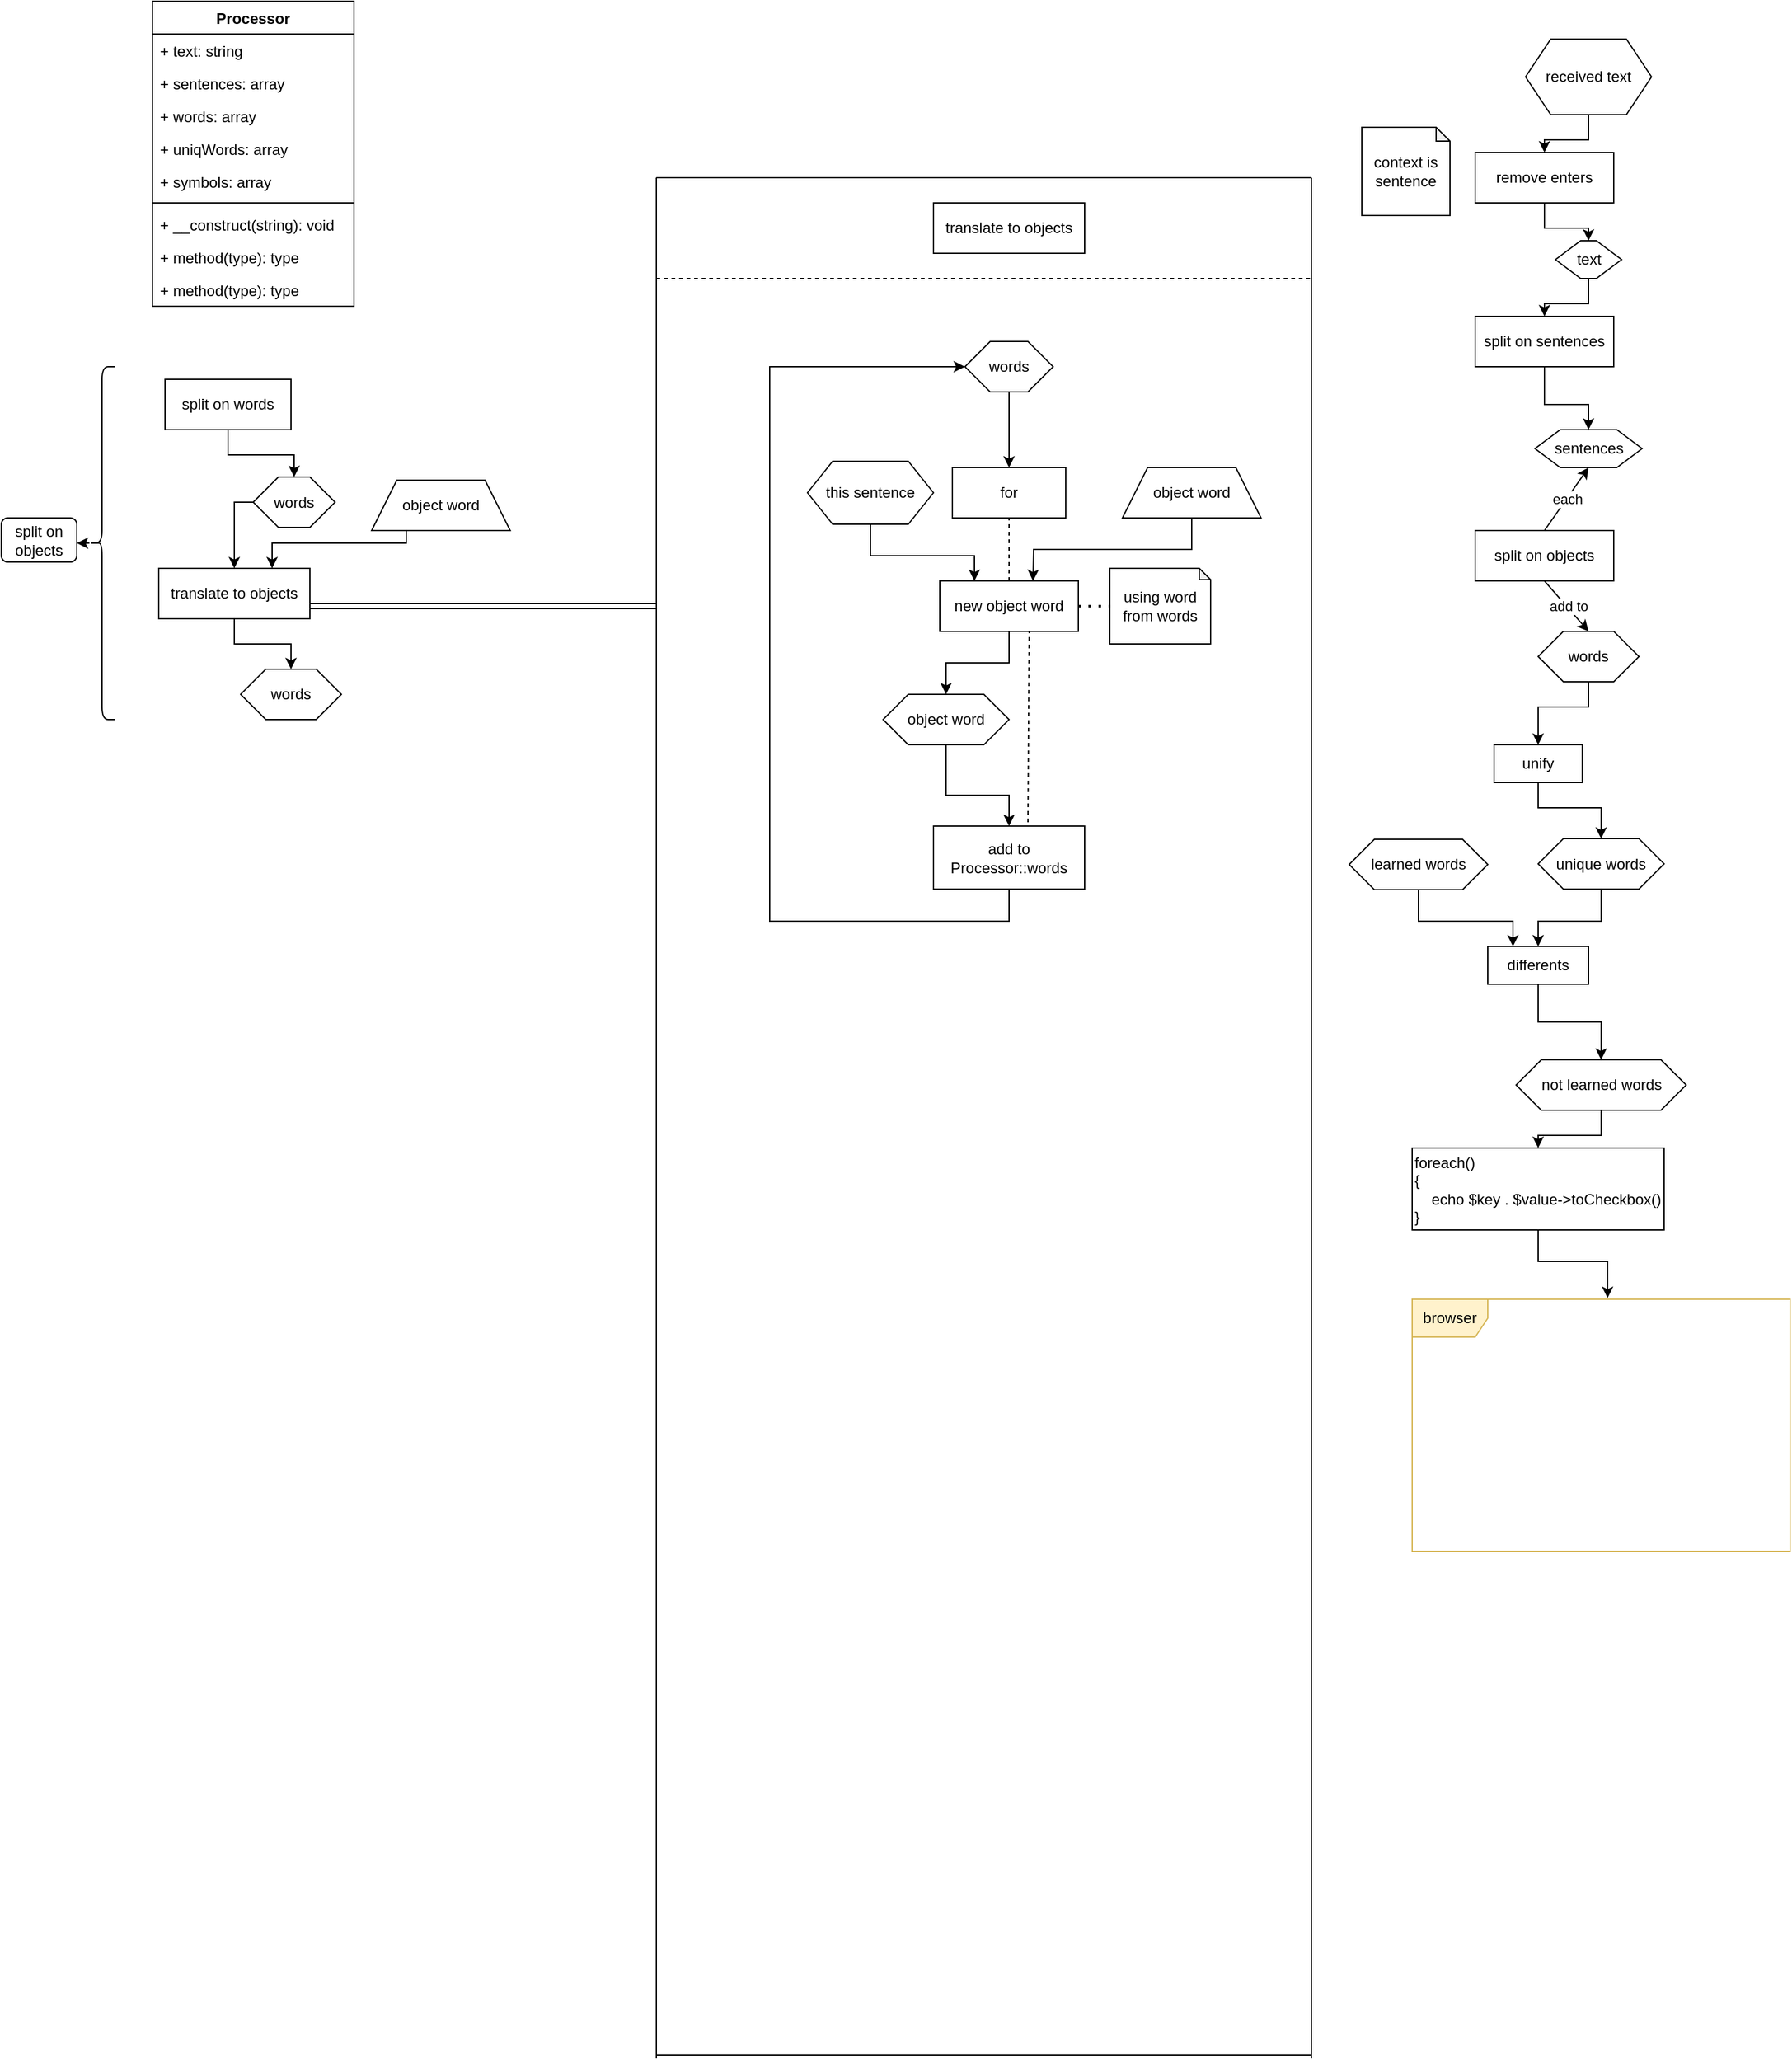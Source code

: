 <mxfile version="13.7.9" type="device"><diagram id="C5RBs43oDa-KdzZeNtuy" name="Page-1"><mxGraphModel dx="913" dy="2024" grid="1" gridSize="10" guides="1" tooltips="1" connect="1" arrows="1" fold="1" page="1" pageScale="1" pageWidth="827" pageHeight="1169" math="0" shadow="0"><root><mxCell id="WIyWlLk6GJQsqaUBKTNV-0"/><mxCell id="WIyWlLk6GJQsqaUBKTNV-1" parent="WIyWlLk6GJQsqaUBKTNV-0"/><mxCell id="MwkGFohYDBkrRSFM7Etv-25" style="edgeStyle=orthogonalEdgeStyle;rounded=0;orthogonalLoop=1;jettySize=auto;html=1;exitX=0.5;exitY=1;exitDx=0;exitDy=0;entryX=0.5;entryY=0;entryDx=0;entryDy=0;" parent="WIyWlLk6GJQsqaUBKTNV-1" source="cIkCpszvfwxXoAdMAP2c-112" target="cIkCpszvfwxXoAdMAP2c-211" edge="1"><mxGeometry relative="1" as="geometry"/></mxCell><mxCell id="cIkCpszvfwxXoAdMAP2c-112" value="received text" style="shape=hexagon;perimeter=hexagonPerimeter2;whiteSpace=wrap;html=1;fixedSize=1;" parent="WIyWlLk6GJQsqaUBKTNV-1" vertex="1"><mxGeometry x="1330" y="-70" width="100" height="60" as="geometry"/></mxCell><mxCell id="wyJ4eCmkT0Aav1dMcdC4-6" style="edgeStyle=orthogonalEdgeStyle;rounded=0;orthogonalLoop=1;jettySize=auto;html=1;entryX=0.5;entryY=0;entryDx=0;entryDy=0;" parent="WIyWlLk6GJQsqaUBKTNV-1" source="wyJ4eCmkT0Aav1dMcdC4-3" target="wyJ4eCmkT0Aav1dMcdC4-5" edge="1"><mxGeometry relative="1" as="geometry"/></mxCell><mxCell id="wyJ4eCmkT0Aav1dMcdC4-3" value="split on words" style="whiteSpace=wrap;html=1;" parent="WIyWlLk6GJQsqaUBKTNV-1" vertex="1"><mxGeometry x="250" y="200" width="100" height="40" as="geometry"/></mxCell><mxCell id="cIkCpszvfwxXoAdMAP2c-193" style="edgeStyle=orthogonalEdgeStyle;rounded=0;orthogonalLoop=1;jettySize=auto;html=1;entryX=0.5;entryY=0;entryDx=0;entryDy=0;" parent="WIyWlLk6GJQsqaUBKTNV-1" source="wyJ4eCmkT0Aav1dMcdC4-5" target="cIkCpszvfwxXoAdMAP2c-2" edge="1"><mxGeometry relative="1" as="geometry"><Array as="points"><mxPoint x="305" y="298"/></Array></mxGeometry></mxCell><mxCell id="wyJ4eCmkT0Aav1dMcdC4-5" value="words" style="shape=hexagon;perimeter=hexagonPerimeter2;whiteSpace=wrap;html=1;fixedSize=1;" parent="WIyWlLk6GJQsqaUBKTNV-1" vertex="1"><mxGeometry x="320" y="277.5" width="65" height="40" as="geometry"/></mxCell><mxCell id="cIkCpszvfwxXoAdMAP2c-164" style="edgeStyle=orthogonalEdgeStyle;rounded=0;orthogonalLoop=1;jettySize=auto;html=1;exitX=0.5;exitY=1;exitDx=0;exitDy=0;entryX=0.5;entryY=0;entryDx=0;entryDy=0;" parent="WIyWlLk6GJQsqaUBKTNV-1" source="cIkCpszvfwxXoAdMAP2c-12" target="cIkCpszvfwxXoAdMAP2c-16" edge="1"><mxGeometry relative="1" as="geometry"/></mxCell><mxCell id="cIkCpszvfwxXoAdMAP2c-12" value="words" style="shape=hexagon;perimeter=hexagonPerimeter2;whiteSpace=wrap;html=1;fixedSize=1;" parent="WIyWlLk6GJQsqaUBKTNV-1" vertex="1"><mxGeometry x="885" y="170" width="70" height="40" as="geometry"/></mxCell><mxCell id="wyJ4eCmkT0Aav1dMcdC4-10" style="edgeStyle=orthogonalEdgeStyle;rounded=0;orthogonalLoop=1;jettySize=auto;html=1;entryX=0.5;entryY=0;entryDx=0;entryDy=0;exitX=0.5;exitY=1;exitDx=0;exitDy=0;" parent="WIyWlLk6GJQsqaUBKTNV-1" source="wyJ4eCmkT0Aav1dMcdC4-7" target="wyJ4eCmkT0Aav1dMcdC4-9" edge="1"><mxGeometry relative="1" as="geometry"><mxPoint x="1340" y="495" as="sourcePoint"/><Array as="points"><mxPoint x="1340" y="540"/><mxPoint x="1390" y="540"/></Array></mxGeometry></mxCell><mxCell id="wyJ4eCmkT0Aav1dMcdC4-7" value="unify" style="whiteSpace=wrap;html=1;" parent="WIyWlLk6GJQsqaUBKTNV-1" vertex="1"><mxGeometry x="1305" y="490" width="70" height="30" as="geometry"/></mxCell><mxCell id="cIkCpszvfwxXoAdMAP2c-180" style="edgeStyle=orthogonalEdgeStyle;rounded=0;orthogonalLoop=1;jettySize=auto;html=1;exitX=0.5;exitY=1;exitDx=0;exitDy=0;" parent="WIyWlLk6GJQsqaUBKTNV-1" source="wyJ4eCmkT0Aav1dMcdC4-9" target="wyJ4eCmkT0Aav1dMcdC4-12" edge="1"><mxGeometry relative="1" as="geometry"><Array as="points"><mxPoint x="1390" y="630"/><mxPoint x="1340" y="630"/></Array></mxGeometry></mxCell><mxCell id="wyJ4eCmkT0Aav1dMcdC4-9" value="unique words" style="shape=hexagon;perimeter=hexagonPerimeter2;whiteSpace=wrap;html=1;fixedSize=1;" parent="WIyWlLk6GJQsqaUBKTNV-1" vertex="1"><mxGeometry x="1340" y="564.5" width="100" height="40" as="geometry"/></mxCell><mxCell id="cIkCpszvfwxXoAdMAP2c-197" style="edgeStyle=orthogonalEdgeStyle;rounded=0;orthogonalLoop=1;jettySize=auto;html=1;entryX=0.25;entryY=0;entryDx=0;entryDy=0;" parent="WIyWlLk6GJQsqaUBKTNV-1" source="wyJ4eCmkT0Aav1dMcdC4-11" target="wyJ4eCmkT0Aav1dMcdC4-12" edge="1"><mxGeometry relative="1" as="geometry"><mxPoint x="1280" y="620" as="targetPoint"/><Array as="points"><mxPoint x="1245" y="630"/><mxPoint x="1320" y="630"/></Array></mxGeometry></mxCell><mxCell id="wyJ4eCmkT0Aav1dMcdC4-11" value="learned words" style="shape=hexagon;perimeter=hexagonPerimeter2;whiteSpace=wrap;html=1;fixedSize=1;" parent="WIyWlLk6GJQsqaUBKTNV-1" vertex="1"><mxGeometry x="1190" y="565" width="110" height="40" as="geometry"/></mxCell><mxCell id="cIkCpszvfwxXoAdMAP2c-181" style="edgeStyle=orthogonalEdgeStyle;rounded=0;orthogonalLoop=1;jettySize=auto;html=1;exitX=0.5;exitY=1;exitDx=0;exitDy=0;" parent="WIyWlLk6GJQsqaUBKTNV-1" source="wyJ4eCmkT0Aav1dMcdC4-12" target="wyJ4eCmkT0Aav1dMcdC4-15" edge="1"><mxGeometry relative="1" as="geometry"><Array as="points"><mxPoint x="1340" y="710"/><mxPoint x="1390" y="710"/></Array></mxGeometry></mxCell><mxCell id="wyJ4eCmkT0Aav1dMcdC4-12" value="differents" style="whiteSpace=wrap;html=1;" parent="WIyWlLk6GJQsqaUBKTNV-1" vertex="1"><mxGeometry x="1300" y="650" width="80" height="30" as="geometry"/></mxCell><mxCell id="cIkCpszvfwxXoAdMAP2c-174" style="edgeStyle=orthogonalEdgeStyle;rounded=0;orthogonalLoop=1;jettySize=auto;html=1;entryX=0.5;entryY=0;entryDx=0;entryDy=0;exitX=0.5;exitY=1;exitDx=0;exitDy=0;" parent="WIyWlLk6GJQsqaUBKTNV-1" source="wyJ4eCmkT0Aav1dMcdC4-15" target="wyJ4eCmkT0Aav1dMcdC4-18" edge="1"><mxGeometry relative="1" as="geometry"><mxPoint x="1390" y="775" as="sourcePoint"/></mxGeometry></mxCell><mxCell id="wyJ4eCmkT0Aav1dMcdC4-15" value="not learned words" style="shape=hexagon;perimeter=hexagonPerimeter2;whiteSpace=wrap;html=1;fixedSize=1;" parent="WIyWlLk6GJQsqaUBKTNV-1" vertex="1"><mxGeometry x="1322.5" y="740" width="135" height="40" as="geometry"/></mxCell><mxCell id="cIkCpszvfwxXoAdMAP2c-179" style="edgeStyle=orthogonalEdgeStyle;rounded=0;orthogonalLoop=1;jettySize=auto;html=1;exitX=0.5;exitY=1;exitDx=0;exitDy=0;entryX=0.517;entryY=-0.005;entryDx=0;entryDy=0;entryPerimeter=0;" parent="WIyWlLk6GJQsqaUBKTNV-1" source="wyJ4eCmkT0Aav1dMcdC4-18" target="wyJ4eCmkT0Aav1dMcdC4-20" edge="1"><mxGeometry relative="1" as="geometry"><Array as="points"><mxPoint x="1340" y="900"/><mxPoint x="1395" y="900"/></Array></mxGeometry></mxCell><mxCell id="wyJ4eCmkT0Aav1dMcdC4-18" value="foreach()&lt;br&gt;&lt;div&gt;&lt;span&gt;{&lt;/span&gt;&lt;/div&gt;&amp;nbsp; &amp;nbsp; echo $key . $value-&amp;gt;toCheckbox()&lt;br&gt;}" style="whiteSpace=wrap;html=1;align=left;" parent="WIyWlLk6GJQsqaUBKTNV-1" vertex="1"><mxGeometry x="1240" y="810" width="200" height="65" as="geometry"/></mxCell><mxCell id="wyJ4eCmkT0Aav1dMcdC4-20" value="browser" style="shape=umlFrame;whiteSpace=wrap;html=1;fillColor=#fff2cc;strokeColor=#d6b656;shadow=0;sketch=0;noLabel=0;" parent="WIyWlLk6GJQsqaUBKTNV-1" vertex="1"><mxGeometry x="1240" y="930" width="300" height="200" as="geometry"/></mxCell><mxCell id="cIkCpszvfwxXoAdMAP2c-192" style="edgeStyle=orthogonalEdgeStyle;rounded=0;orthogonalLoop=1;jettySize=auto;html=1;exitX=0.25;exitY=1;exitDx=0;exitDy=0;entryX=0.75;entryY=0;entryDx=0;entryDy=0;" parent="WIyWlLk6GJQsqaUBKTNV-1" source="cIkCpszvfwxXoAdMAP2c-0" target="cIkCpszvfwxXoAdMAP2c-2" edge="1"><mxGeometry relative="1" as="geometry"><Array as="points"><mxPoint x="442" y="330"/><mxPoint x="335" y="330"/></Array></mxGeometry></mxCell><mxCell id="cIkCpszvfwxXoAdMAP2c-0" value="object word" style="shape=trapezoid;perimeter=trapezoidPerimeter;whiteSpace=wrap;html=1;fixedSize=1;" parent="WIyWlLk6GJQsqaUBKTNV-1" vertex="1"><mxGeometry x="414" y="280" width="110" height="40" as="geometry"/></mxCell><mxCell id="cIkCpszvfwxXoAdMAP2c-163" style="edgeStyle=orthogonalEdgeStyle;rounded=0;orthogonalLoop=1;jettySize=auto;html=1;exitX=0.5;exitY=1;exitDx=0;exitDy=0;" parent="WIyWlLk6GJQsqaUBKTNV-1" source="cIkCpszvfwxXoAdMAP2c-14" edge="1"><mxGeometry relative="1" as="geometry"><mxPoint x="939" y="360" as="targetPoint"/></mxGeometry></mxCell><mxCell id="cIkCpszvfwxXoAdMAP2c-14" value="object word" style="shape=trapezoid;perimeter=trapezoidPerimeter;whiteSpace=wrap;html=1;fixedSize=1;" parent="WIyWlLk6GJQsqaUBKTNV-1" vertex="1"><mxGeometry x="1010" y="270" width="110" height="40" as="geometry"/></mxCell><mxCell id="cIkCpszvfwxXoAdMAP2c-195" style="edgeStyle=orthogonalEdgeStyle;rounded=0;orthogonalLoop=1;jettySize=auto;html=1;entryX=0.5;entryY=0;entryDx=0;entryDy=0;" parent="WIyWlLk6GJQsqaUBKTNV-1" source="cIkCpszvfwxXoAdMAP2c-2" target="cIkCpszvfwxXoAdMAP2c-5" edge="1"><mxGeometry relative="1" as="geometry"/></mxCell><mxCell id="cIkCpszvfwxXoAdMAP2c-2" value="translate to objects" style="whiteSpace=wrap;html=1;" parent="WIyWlLk6GJQsqaUBKTNV-1" vertex="1"><mxGeometry x="245" y="350" width="120" height="40" as="geometry"/></mxCell><mxCell id="cIkCpszvfwxXoAdMAP2c-8" value="translate to objects" style="whiteSpace=wrap;html=1;" parent="WIyWlLk6GJQsqaUBKTNV-1" vertex="1"><mxGeometry x="860" y="60" width="120" height="40" as="geometry"/></mxCell><mxCell id="cIkCpszvfwxXoAdMAP2c-5" value="words" style="shape=hexagon;perimeter=hexagonPerimeter2;whiteSpace=wrap;html=1;fixedSize=1;" parent="WIyWlLk6GJQsqaUBKTNV-1" vertex="1"><mxGeometry x="310" y="430" width="80" height="40" as="geometry"/></mxCell><mxCell id="cIkCpszvfwxXoAdMAP2c-196" style="edgeStyle=orthogonalEdgeStyle;rounded=0;orthogonalLoop=1;jettySize=auto;html=1;entryX=0.5;entryY=0;entryDx=0;entryDy=0;" parent="WIyWlLk6GJQsqaUBKTNV-1" source="cIkCpszvfwxXoAdMAP2c-122" target="wyJ4eCmkT0Aav1dMcdC4-7" edge="1"><mxGeometry relative="1" as="geometry"><Array as="points"><mxPoint x="1380" y="460"/><mxPoint x="1340" y="460"/></Array></mxGeometry></mxCell><mxCell id="cIkCpszvfwxXoAdMAP2c-122" value="words" style="shape=hexagon;perimeter=hexagonPerimeter2;whiteSpace=wrap;html=1;fixedSize=1;" parent="WIyWlLk6GJQsqaUBKTNV-1" vertex="1"><mxGeometry x="1340" y="400" width="80" height="40" as="geometry"/></mxCell><mxCell id="cIkCpszvfwxXoAdMAP2c-16" value="for" style="whiteSpace=wrap;html=1;" parent="WIyWlLk6GJQsqaUBKTNV-1" vertex="1"><mxGeometry x="875" y="270" width="90" height="40" as="geometry"/></mxCell><mxCell id="cIkCpszvfwxXoAdMAP2c-162" style="edgeStyle=orthogonalEdgeStyle;rounded=0;orthogonalLoop=1;jettySize=auto;html=1;exitX=0.5;exitY=1;exitDx=0;exitDy=0;entryX=0.5;entryY=0;entryDx=0;entryDy=0;" parent="WIyWlLk6GJQsqaUBKTNV-1" source="cIkCpszvfwxXoAdMAP2c-21" target="cIkCpszvfwxXoAdMAP2c-130" edge="1"><mxGeometry relative="1" as="geometry"/></mxCell><mxCell id="cIkCpszvfwxXoAdMAP2c-21" value="new object word" style="whiteSpace=wrap;html=1;" parent="WIyWlLk6GJQsqaUBKTNV-1" vertex="1"><mxGeometry x="865" y="360" width="110" height="40" as="geometry"/></mxCell><mxCell id="cIkCpszvfwxXoAdMAP2c-177" style="edgeStyle=orthogonalEdgeStyle;rounded=0;orthogonalLoop=1;jettySize=auto;html=1;entryX=0;entryY=0.5;entryDx=0;entryDy=0;" parent="WIyWlLk6GJQsqaUBKTNV-1" source="cIkCpszvfwxXoAdMAP2c-23" target="cIkCpszvfwxXoAdMAP2c-12" edge="1"><mxGeometry relative="1" as="geometry"><Array as="points"><mxPoint x="920" y="630"/><mxPoint x="730" y="630"/><mxPoint x="730" y="190"/></Array></mxGeometry></mxCell><mxCell id="cIkCpszvfwxXoAdMAP2c-23" value="add to Processor::words" style="whiteSpace=wrap;html=1;" parent="WIyWlLk6GJQsqaUBKTNV-1" vertex="1"><mxGeometry x="860" y="554.5" width="120" height="50" as="geometry"/></mxCell><mxCell id="cIkCpszvfwxXoAdMAP2c-25" value="using word from words" style="shape=note;whiteSpace=wrap;html=1;backgroundOutline=1;darkOpacity=0.05;size=9;" parent="WIyWlLk6GJQsqaUBKTNV-1" vertex="1"><mxGeometry x="1000" y="350" width="80" height="60" as="geometry"/></mxCell><mxCell id="cIkCpszvfwxXoAdMAP2c-96" value="" style="shape=link;html=1;exitX=1;exitY=0.75;exitDx=0;exitDy=0;" parent="WIyWlLk6GJQsqaUBKTNV-1" source="cIkCpszvfwxXoAdMAP2c-2" edge="1"><mxGeometry width="100" relative="1" as="geometry"><mxPoint x="370" y="380" as="sourcePoint"/><mxPoint x="640" y="380" as="targetPoint"/><Array as="points"><mxPoint x="500" y="380"/></Array></mxGeometry></mxCell><mxCell id="cIkCpszvfwxXoAdMAP2c-97" value="" style="endArrow=none;html=1;" parent="WIyWlLk6GJQsqaUBKTNV-1" edge="1"><mxGeometry width="50" height="50" relative="1" as="geometry"><mxPoint x="640" y="1532" as="sourcePoint"/><mxPoint x="640" y="40" as="targetPoint"/></mxGeometry></mxCell><mxCell id="cIkCpszvfwxXoAdMAP2c-98" value="" style="endArrow=none;html=1;" parent="WIyWlLk6GJQsqaUBKTNV-1" edge="1"><mxGeometry width="50" height="50" relative="1" as="geometry"><mxPoint x="1160" y="1532" as="sourcePoint"/><mxPoint x="1160" y="40" as="targetPoint"/></mxGeometry></mxCell><mxCell id="cIkCpszvfwxXoAdMAP2c-99" value="" style="endArrow=none;html=1;" parent="WIyWlLk6GJQsqaUBKTNV-1" edge="1"><mxGeometry width="50" height="50" relative="1" as="geometry"><mxPoint x="640" y="1530" as="sourcePoint"/><mxPoint x="1160" y="1530" as="targetPoint"/></mxGeometry></mxCell><mxCell id="cIkCpszvfwxXoAdMAP2c-100" value="" style="endArrow=none;html=1;" parent="WIyWlLk6GJQsqaUBKTNV-1" edge="1"><mxGeometry width="50" height="50" relative="1" as="geometry"><mxPoint x="640" y="40" as="sourcePoint"/><mxPoint x="1160" y="40" as="targetPoint"/></mxGeometry></mxCell><mxCell id="cIkCpszvfwxXoAdMAP2c-102" value="" style="endArrow=none;dashed=1;html=1;" parent="WIyWlLk6GJQsqaUBKTNV-1" edge="1"><mxGeometry width="50" height="50" relative="1" as="geometry"><mxPoint x="640" y="120" as="sourcePoint"/><mxPoint x="1160" y="120" as="targetPoint"/></mxGeometry></mxCell><mxCell id="cIkCpszvfwxXoAdMAP2c-113" value="context is sentence" style="shape=note;whiteSpace=wrap;html=1;backgroundOutline=1;darkOpacity=0.05;fillColor=#ffffff;size=11;" parent="WIyWlLk6GJQsqaUBKTNV-1" vertex="1"><mxGeometry x="1200" width="70" height="70" as="geometry"/></mxCell><mxCell id="cIkCpszvfwxXoAdMAP2c-121" value="" style="edgeStyle=orthogonalEdgeStyle;rounded=0;orthogonalLoop=1;jettySize=auto;html=1;" parent="WIyWlLk6GJQsqaUBKTNV-1" source="cIkCpszvfwxXoAdMAP2c-117" target="cIkCpszvfwxXoAdMAP2c-120" edge="1"><mxGeometry relative="1" as="geometry"><Array as="points"><mxPoint x="1345" y="220"/><mxPoint x="1380" y="220"/></Array></mxGeometry></mxCell><mxCell id="cIkCpszvfwxXoAdMAP2c-117" value="split on sentences" style="whiteSpace=wrap;html=1;" parent="WIyWlLk6GJQsqaUBKTNV-1" vertex="1"><mxGeometry x="1290" y="150" width="110" height="40" as="geometry"/></mxCell><mxCell id="cIkCpszvfwxXoAdMAP2c-120" value="sentences" style="shape=hexagon;perimeter=hexagonPerimeter2;whiteSpace=wrap;html=1;fixedSize=1;" parent="WIyWlLk6GJQsqaUBKTNV-1" vertex="1"><mxGeometry x="1337.5" y="240" width="85" height="30" as="geometry"/></mxCell><mxCell id="MwkGFohYDBkrRSFM7Etv-3" style="edgeStyle=orthogonalEdgeStyle;rounded=0;orthogonalLoop=1;jettySize=auto;html=1;exitX=0.5;exitY=1;exitDx=0;exitDy=0;entryX=0.5;entryY=0;entryDx=0;entryDy=0;" parent="WIyWlLk6GJQsqaUBKTNV-1" source="MwkGFohYDBkrRSFM7Etv-1" target="cIkCpszvfwxXoAdMAP2c-117" edge="1"><mxGeometry relative="1" as="geometry"><Array as="points"><mxPoint x="1380" y="140"/><mxPoint x="1345" y="140"/></Array></mxGeometry></mxCell><mxCell id="MwkGFohYDBkrRSFM7Etv-1" value="text" style="shape=hexagon;perimeter=hexagonPerimeter2;whiteSpace=wrap;html=1;fixedSize=1;" parent="WIyWlLk6GJQsqaUBKTNV-1" vertex="1"><mxGeometry x="1353.75" y="90" width="52.5" height="30" as="geometry"/></mxCell><mxCell id="cIkCpszvfwxXoAdMAP2c-123" value="split on objects" style="whiteSpace=wrap;html=1;fillColor=#ffffff;" parent="WIyWlLk6GJQsqaUBKTNV-1" vertex="1"><mxGeometry x="1290" y="320" width="110" height="40" as="geometry"/></mxCell><mxCell id="cIkCpszvfwxXoAdMAP2c-125" value="" style="endArrow=classic;html=1;entryX=0.5;entryY=1;entryDx=0;entryDy=0;exitX=0.5;exitY=0;exitDx=0;exitDy=0;" parent="WIyWlLk6GJQsqaUBKTNV-1" source="cIkCpszvfwxXoAdMAP2c-123" target="cIkCpszvfwxXoAdMAP2c-120" edge="1"><mxGeometry relative="1" as="geometry"><mxPoint x="880" y="360" as="sourcePoint"/><mxPoint x="980" y="360" as="targetPoint"/></mxGeometry></mxCell><mxCell id="cIkCpszvfwxXoAdMAP2c-126" value="each" style="edgeLabel;resizable=0;html=1;align=center;verticalAlign=middle;" parent="cIkCpszvfwxXoAdMAP2c-125" connectable="0" vertex="1"><mxGeometry relative="1" as="geometry"/></mxCell><mxCell id="cIkCpszvfwxXoAdMAP2c-127" value="" style="endArrow=classic;html=1;entryX=0.5;entryY=0;entryDx=0;entryDy=0;exitX=0.5;exitY=1;exitDx=0;exitDy=0;" parent="WIyWlLk6GJQsqaUBKTNV-1" source="cIkCpszvfwxXoAdMAP2c-123" target="cIkCpszvfwxXoAdMAP2c-122" edge="1"><mxGeometry relative="1" as="geometry"><mxPoint x="880" y="360" as="sourcePoint"/><mxPoint x="980" y="360" as="targetPoint"/></mxGeometry></mxCell><mxCell id="cIkCpszvfwxXoAdMAP2c-128" value="add to" style="edgeLabel;resizable=0;html=1;align=center;verticalAlign=middle;" parent="cIkCpszvfwxXoAdMAP2c-127" connectable="0" vertex="1"><mxGeometry relative="1" as="geometry"><mxPoint x="1" as="offset"/></mxGeometry></mxCell><mxCell id="cIkCpszvfwxXoAdMAP2c-176" style="edgeStyle=orthogonalEdgeStyle;rounded=0;orthogonalLoop=1;jettySize=auto;html=1;exitX=0.5;exitY=1;exitDx=0;exitDy=0;entryX=0.5;entryY=0;entryDx=0;entryDy=0;" parent="WIyWlLk6GJQsqaUBKTNV-1" source="cIkCpszvfwxXoAdMAP2c-130" target="cIkCpszvfwxXoAdMAP2c-23" edge="1"><mxGeometry relative="1" as="geometry"><Array as="points"><mxPoint x="870" y="530"/><mxPoint x="920" y="530"/></Array></mxGeometry></mxCell><mxCell id="cIkCpszvfwxXoAdMAP2c-130" value="object word" style="shape=hexagon;perimeter=hexagonPerimeter2;whiteSpace=wrap;html=1;fixedSize=1;" parent="WIyWlLk6GJQsqaUBKTNV-1" vertex="1"><mxGeometry x="820" y="450" width="100" height="40" as="geometry"/></mxCell><mxCell id="txO9iA2BCIjfP5WF1HJK-0" style="edgeStyle=orthogonalEdgeStyle;rounded=0;orthogonalLoop=1;jettySize=auto;html=1;entryX=0.25;entryY=0;entryDx=0;entryDy=0;" edge="1" parent="WIyWlLk6GJQsqaUBKTNV-1" source="cIkCpszvfwxXoAdMAP2c-135" target="cIkCpszvfwxXoAdMAP2c-21"><mxGeometry relative="1" as="geometry"><Array as="points"><mxPoint x="810" y="340"/><mxPoint x="893" y="340"/></Array></mxGeometry></mxCell><mxCell id="cIkCpszvfwxXoAdMAP2c-135" value="this sentence" style="shape=hexagon;perimeter=hexagonPerimeter2;whiteSpace=wrap;html=1;fixedSize=1;fillColor=#ffffff;" parent="WIyWlLk6GJQsqaUBKTNV-1" vertex="1"><mxGeometry x="760" y="265" width="100" height="50" as="geometry"/></mxCell><mxCell id="cIkCpszvfwxXoAdMAP2c-140" value="" style="endArrow=none;dashed=1;html=1;dashPattern=1 3;strokeWidth=2;entryX=0;entryY=0.5;entryDx=0;entryDy=0;entryPerimeter=0;exitX=1;exitY=0.5;exitDx=0;exitDy=0;" parent="WIyWlLk6GJQsqaUBKTNV-1" source="cIkCpszvfwxXoAdMAP2c-21" target="cIkCpszvfwxXoAdMAP2c-25" edge="1"><mxGeometry width="50" height="50" relative="1" as="geometry"><mxPoint x="910" y="760" as="sourcePoint"/><mxPoint x="960" y="710" as="targetPoint"/></mxGeometry></mxCell><mxCell id="cIkCpszvfwxXoAdMAP2c-165" value="" style="endArrow=none;dashed=1;html=1;entryX=0.5;entryY=1;entryDx=0;entryDy=0;exitX=0.5;exitY=0;exitDx=0;exitDy=0;" parent="WIyWlLk6GJQsqaUBKTNV-1" source="cIkCpszvfwxXoAdMAP2c-21" target="cIkCpszvfwxXoAdMAP2c-16" edge="1"><mxGeometry width="50" height="50" relative="1" as="geometry"><mxPoint x="910" y="590" as="sourcePoint"/><mxPoint x="960" y="540" as="targetPoint"/></mxGeometry></mxCell><mxCell id="cIkCpszvfwxXoAdMAP2c-166" value="" style="endArrow=none;dashed=1;html=1;entryX=0.645;entryY=1;entryDx=0;entryDy=0;entryPerimeter=0;exitX=0.625;exitY=-0.06;exitDx=0;exitDy=0;exitPerimeter=0;" parent="WIyWlLk6GJQsqaUBKTNV-1" target="cIkCpszvfwxXoAdMAP2c-21" edge="1" source="cIkCpszvfwxXoAdMAP2c-23"><mxGeometry width="50" height="50" relative="1" as="geometry"><mxPoint x="936" y="539" as="sourcePoint"/><mxPoint x="960" y="540" as="targetPoint"/><Array as="points"/></mxGeometry></mxCell><mxCell id="cIkCpszvfwxXoAdMAP2c-187" value="" style="edgeStyle=orthogonalEdgeStyle;rounded=0;orthogonalLoop=1;jettySize=auto;html=1;" parent="WIyWlLk6GJQsqaUBKTNV-1" source="cIkCpszvfwxXoAdMAP2c-185" target="cIkCpszvfwxXoAdMAP2c-186" edge="1"><mxGeometry relative="1" as="geometry"><Array as="points"><mxPoint x="170" y="328"/><mxPoint x="170" y="328"/></Array></mxGeometry></mxCell><mxCell id="cIkCpszvfwxXoAdMAP2c-185" value="" style="shape=curlyBracket;whiteSpace=wrap;html=1;rounded=1;fillColor=#ffffff;size=0.5;direction=east;" parent="WIyWlLk6GJQsqaUBKTNV-1" vertex="1"><mxGeometry x="190" y="190" width="20" height="280" as="geometry"/></mxCell><mxCell id="cIkCpszvfwxXoAdMAP2c-186" value="split on objects" style="whiteSpace=wrap;html=1;rounded=1;" parent="WIyWlLk6GJQsqaUBKTNV-1" vertex="1"><mxGeometry x="120" y="310" width="60" height="35" as="geometry"/></mxCell><mxCell id="MwkGFohYDBkrRSFM7Etv-2" style="edgeStyle=orthogonalEdgeStyle;rounded=0;orthogonalLoop=1;jettySize=auto;html=1;exitX=0.5;exitY=1;exitDx=0;exitDy=0;entryX=0.5;entryY=0;entryDx=0;entryDy=0;" parent="WIyWlLk6GJQsqaUBKTNV-1" source="cIkCpszvfwxXoAdMAP2c-211" target="MwkGFohYDBkrRSFM7Etv-1" edge="1"><mxGeometry relative="1" as="geometry"><Array as="points"><mxPoint x="1345" y="80"/><mxPoint x="1380" y="80"/></Array></mxGeometry></mxCell><mxCell id="cIkCpszvfwxXoAdMAP2c-211" value="remove enters" style="whiteSpace=wrap;html=1;fillColor=#ffffff;" parent="WIyWlLk6GJQsqaUBKTNV-1" vertex="1"><mxGeometry x="1290" y="20" width="110" height="40" as="geometry"/></mxCell><mxCell id="MwkGFohYDBkrRSFM7Etv-14" value="Processor" style="swimlane;fontStyle=1;align=center;verticalAlign=top;childLayout=stackLayout;horizontal=1;startSize=26;horizontalStack=0;resizeParent=1;resizeParentMax=0;resizeLast=0;collapsible=1;marginBottom=0;" parent="WIyWlLk6GJQsqaUBKTNV-1" vertex="1"><mxGeometry x="240" y="-100" width="160" height="242" as="geometry"><mxRectangle x="1020" y="-300" width="90" height="26" as="alternateBounds"/></mxGeometry></mxCell><mxCell id="MwkGFohYDBkrRSFM7Etv-15" value="+ text: string" style="text;strokeColor=none;fillColor=none;align=left;verticalAlign=top;spacingLeft=4;spacingRight=4;overflow=hidden;rotatable=0;points=[[0,0.5],[1,0.5]];portConstraint=eastwest;" parent="MwkGFohYDBkrRSFM7Etv-14" vertex="1"><mxGeometry y="26" width="160" height="26" as="geometry"/></mxCell><mxCell id="MwkGFohYDBkrRSFM7Etv-18" value="+ sentences: array" style="text;strokeColor=none;fillColor=none;align=left;verticalAlign=top;spacingLeft=4;spacingRight=4;overflow=hidden;rotatable=0;points=[[0,0.5],[1,0.5]];portConstraint=eastwest;" parent="MwkGFohYDBkrRSFM7Etv-14" vertex="1"><mxGeometry y="52" width="160" height="26" as="geometry"/></mxCell><mxCell id="MwkGFohYDBkrRSFM7Etv-20" value="+ words: array" style="text;strokeColor=none;fillColor=none;align=left;verticalAlign=top;spacingLeft=4;spacingRight=4;overflow=hidden;rotatable=0;points=[[0,0.5],[1,0.5]];portConstraint=eastwest;" parent="MwkGFohYDBkrRSFM7Etv-14" vertex="1"><mxGeometry y="78" width="160" height="26" as="geometry"/></mxCell><mxCell id="MwkGFohYDBkrRSFM7Etv-21" value="+ uniqWords: array" style="text;strokeColor=none;fillColor=none;align=left;verticalAlign=top;spacingLeft=4;spacingRight=4;overflow=hidden;rotatable=0;points=[[0,0.5],[1,0.5]];portConstraint=eastwest;" parent="MwkGFohYDBkrRSFM7Etv-14" vertex="1"><mxGeometry y="104" width="160" height="26" as="geometry"/></mxCell><mxCell id="MwkGFohYDBkrRSFM7Etv-22" value="+ symbols: array" style="text;strokeColor=none;fillColor=none;align=left;verticalAlign=top;spacingLeft=4;spacingRight=4;overflow=hidden;rotatable=0;points=[[0,0.5],[1,0.5]];portConstraint=eastwest;" parent="MwkGFohYDBkrRSFM7Etv-14" vertex="1"><mxGeometry y="130" width="160" height="26" as="geometry"/></mxCell><mxCell id="MwkGFohYDBkrRSFM7Etv-16" value="" style="line;strokeWidth=1;fillColor=none;align=left;verticalAlign=middle;spacingTop=-1;spacingLeft=3;spacingRight=3;rotatable=0;labelPosition=right;points=[];portConstraint=eastwest;" parent="MwkGFohYDBkrRSFM7Etv-14" vertex="1"><mxGeometry y="156" width="160" height="8" as="geometry"/></mxCell><mxCell id="MwkGFohYDBkrRSFM7Etv-17" value="+ __construct(string): void" style="text;strokeColor=none;fillColor=none;align=left;verticalAlign=top;spacingLeft=4;spacingRight=4;overflow=hidden;rotatable=0;points=[[0,0.5],[1,0.5]];portConstraint=eastwest;" parent="MwkGFohYDBkrRSFM7Etv-14" vertex="1"><mxGeometry y="164" width="160" height="26" as="geometry"/></mxCell><mxCell id="MwkGFohYDBkrRSFM7Etv-23" value="+ method(type): type" style="text;strokeColor=none;fillColor=none;align=left;verticalAlign=top;spacingLeft=4;spacingRight=4;overflow=hidden;rotatable=0;points=[[0,0.5],[1,0.5]];portConstraint=eastwest;" parent="MwkGFohYDBkrRSFM7Etv-14" vertex="1"><mxGeometry y="190" width="160" height="26" as="geometry"/></mxCell><mxCell id="MwkGFohYDBkrRSFM7Etv-24" value="+ method(type): type" style="text;strokeColor=none;fillColor=none;align=left;verticalAlign=top;spacingLeft=4;spacingRight=4;overflow=hidden;rotatable=0;points=[[0,0.5],[1,0.5]];portConstraint=eastwest;" parent="MwkGFohYDBkrRSFM7Etv-14" vertex="1"><mxGeometry y="216" width="160" height="26" as="geometry"/></mxCell></root></mxGraphModel></diagram></mxfile>